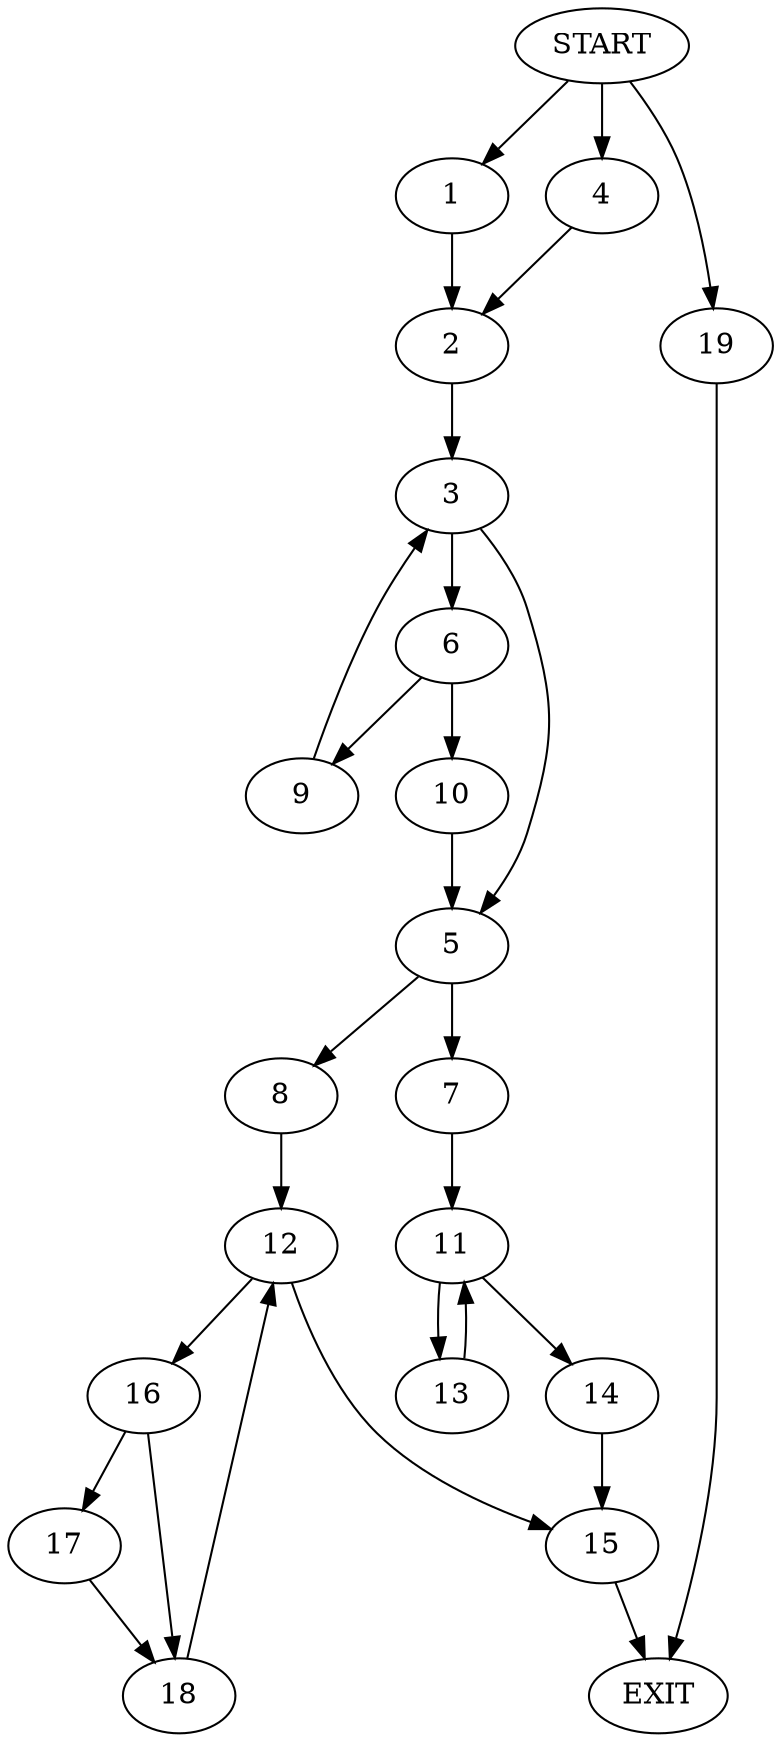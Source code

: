 digraph {
0 [label="START"]
20 [label="EXIT"]
0 -> 1
1 -> 2
2 -> 3
0 -> 4
4 -> 2
3 -> 5
3 -> 6
5 -> 7
5 -> 8
6 -> 9
6 -> 10
9 -> 3
10 -> 5
7 -> 11
8 -> 12
11 -> 13
11 -> 14
14 -> 15
13 -> 11
15 -> 20
12 -> 16
12 -> 15
16 -> 17
16 -> 18
18 -> 12
17 -> 18
0 -> 19
19 -> 20
}
